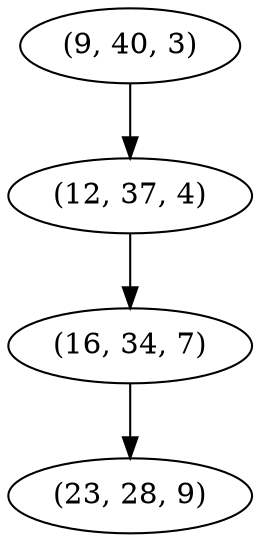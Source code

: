 digraph tree {
    "(9, 40, 3)";
    "(12, 37, 4)";
    "(16, 34, 7)";
    "(23, 28, 9)";
    "(9, 40, 3)" -> "(12, 37, 4)";
    "(12, 37, 4)" -> "(16, 34, 7)";
    "(16, 34, 7)" -> "(23, 28, 9)";
}

